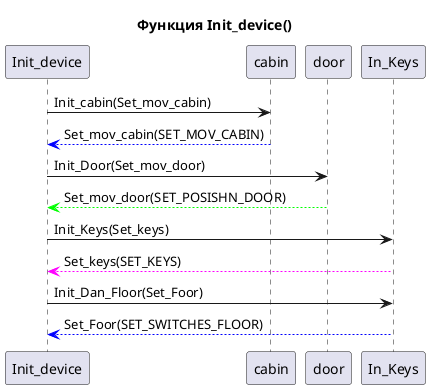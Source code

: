 @startuml Init_device
title "Функция Init_device()"
    Init_device -> cabin : Init_cabin(Set_mov_cabin)
    cabin  -[#0000FF]-> Init_device : Set_mov_cabin(SET_MOV_CABIN)

    Init_device -> door : Init_Door(Set_mov_door)
    door -[#00FF00]-> Init_device : Set_mov_door(SET_POSISHN_DOOR)

    Init_device -> In_Keys : Init_Keys(Set_keys)
    In_Keys -[#FF00FF]->Init_device : Set_keys(SET_KEYS)

    Init_device -> In_Keys : Init_Dan_Floor(Set_Foor)
    In_Keys -[#0000FF]-> Init_device : Set_Foor(SET_SWITCHES_FLOOR)
@enduml